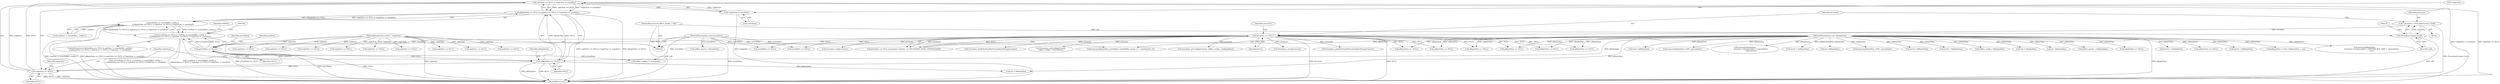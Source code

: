 digraph "0_Android_557bd7bfe6c4895faee09e46fc9b5304a956c8b7@API" {
"1000180" [label="(Call,replySize == NULL || *replySize != sizeof(int))"];
"1000181" [label="(Call,replySize == NULL)"];
"1000111" [label="(MethodParameterIn,uint32_t *replySize)"];
"1000177" [label="(Call,pReplyData == NULL)"];
"1000112" [label="(MethodParameterIn,void *pReplyData)"];
"1000168" [label="(Call,pCmdData == NULL)"];
"1000110" [label="(MethodParameterIn,void *pCmdData)"];
"1000123" [label="(Call,pContext == NULL)"];
"1000115" [label="(Call,* pContext = (VisualizerContext *)self)"];
"1000117" [label="(Call,(VisualizerContext *)self)"];
"1000107" [label="(MethodParameterIn,effect_handle_t self)"];
"1000184" [label="(Call,*replySize != sizeof(int))"];
"1000176" [label="(Call,pReplyData == NULL || replySize == NULL || *replySize != sizeof(int))"];
"1000171" [label="(Call,cmdSize != sizeof(effect_config_t)\n || pReplyData == NULL || replySize == NULL || *replySize != sizeof(int))"];
"1000167" [label="(Call,pCmdData == NULL || cmdSize != sizeof(effect_config_t)\n || pReplyData == NULL || replySize == NULL || *replySize != sizeof(int))"];
"1000223" [label="(Call,Visualizer_getConfig(pContext, (effect_config_t *)pReplyData))"];
"1000533" [label="(Call,(int32_t *)pReplyData)"];
"1000178" [label="(Identifier,pReplyData)"];
"1000167" [label="(Call,pCmdData == NULL || cmdSize != sizeof(effect_config_t)\n || pReplyData == NULL || replySize == NULL || *replySize != sizeof(int))"];
"1000125" [label="(Identifier,NULL)"];
"1000230" [label="(Call,Visualizer_reset(pContext))"];
"1000145" [label="(Call,replySize == NULL)"];
"1000271" [label="(Call,(int *)pReplyData)"];
"1000119" [label="(Identifier,self)"];
"1000236" [label="(Call,pReplyData == NULL)"];
"1000871" [label="(Call,memset(pReplyData, 0x80, captureSize))"];
"1000880" [label="(Call,pReplyData == NULL)"];
"1000341" [label="(Call,replySize == NULL)"];
"1000323" [label="(Call,pCmdData == NULL)"];
"1000186" [label="(Identifier,replySize)"];
"1000115" [label="(Call,* pContext = (VisualizerContext *)self)"];
"1000117" [label="(Call,(VisualizerContext *)self)"];
"1000896" [label="(Call,replySize == NULL)"];
"1000123" [label="(Call,pContext == NULL)"];
"1000925" [label="(Call,Visualizer_getDeltaTimeMsFromUpdatedTime(pContext))"];
"1000884" [label="(Call,replySize == NULL)"];
"1001050" [label="(Call,(int32_t*)pReplyData)"];
"1000200" [label="(Call,(effect_config_t *) pCmdData)"];
"1000211" [label="(Call,replySize == NULL)"];
"1000560" [label="(Call,(int32_t *)pReplyData)"];
"1000540" [label="(Call,(effect_param_t *)pCmdData)"];
"1000187" [label="(Call,sizeof(int))"];
"1000182" [label="(Identifier,replySize)"];
"1000225" [label="(Call,(effect_config_t *)pReplyData)"];
"1000159" [label="(Call,(int *) pReplyData)"];
"1000279" [label="(Call,pReplyData == NULL)"];
"1000314" [label="(Call,(int *)pReplyData)"];
"1000113" [label="(Block,)"];
"1000185" [label="(Call,*replySize)"];
"1000168" [label="(Call,pCmdData == NULL)"];
"1000372" [label="(Call,(effect_param_t *)pReplyData)"];
"1000498" [label="(Call,pCmdData == NULL)"];
"1000515" [label="(Call,pReplyData == NULL)"];
"1000110" [label="(MethodParameterIn,void *pCmdData)"];
"1000361" [label="(Call,memcpy(pReplyData, pCmdData, sizeof(effect_param_t) + sizeof(uint32_t)))"];
"1000166" [label="(ControlStructure,if (pCmdData == NULL || cmdSize != sizeof(effect_config_t)\n || pReplyData == NULL || replySize == NULL || *replySize != sizeof(int)))"];
"1000698" [label="(Call,pReplyData == NULL)"];
"1000192" [label="(Identifier,EINVAL)"];
"1000240" [label="(Call,replySize == NULL)"];
"1000179" [label="(Identifier,NULL)"];
"1000181" [label="(Call,replySize == NULL)"];
"1000597" [label="(Call,(int32_t *)pReplyData)"];
"1000124" [label="(Identifier,pContext)"];
"1000337" [label="(Call,pReplyData == NULL)"];
"1000162" [label="(Call,Visualizer_init(pContext))"];
"1000170" [label="(Identifier,NULL)"];
"1000702" [label="(Call,replySize == NULL)"];
"1000678" [label="(Call,(int32_t *)pReplyData)"];
"1000141" [label="(Call,pReplyData == NULL)"];
"1000841" [label="(Call,pReplyData = (char *)pReplyData + size)"];
"1000107" [label="(MethodParameterIn,effect_handle_t self)"];
"1000184" [label="(Call,*replySize != sizeof(int))"];
"1000831" [label="(Call,memcpy(pReplyData,\n                           pContext->mCaptureBuf + CAPTURE_BUF_SIZE + capturePoint,\n                           size))"];
"1000122" [label="(Call,pContext == NULL || pContext->mState == VISUALIZER_STATE_UNINITIALIZED)"];
"1000207" [label="(Call,pReplyData == NULL)"];
"1000180" [label="(Call,replySize == NULL || *replySize != sizeof(int))"];
"1000177" [label="(Call,pReplyData == NULL)"];
"1000844" [label="(Call,(char *)pReplyData)"];
"1000111" [label="(MethodParameterIn,uint32_t *replySize)"];
"1000116" [label="(Identifier,pContext)"];
"1000195" [label="(Call,(int *) pReplyData)"];
"1000723" [label="(Call,Visualizer_getDeltaTimeMsFromUpdatedTime(pContext))"];
"1000169" [label="(Identifier,pCmdData)"];
"1000176" [label="(Call,pReplyData == NULL || replySize == NULL || *replySize != sizeof(int))"];
"1000198" [label="(Call,Visualizer_setConfig(pContext,\n (effect_config_t *) pCmdData))"];
"1000519" [label="(Call,replySize == NULL)"];
"1000173" [label="(Identifier,cmdSize)"];
"1000283" [label="(Call,replySize == NULL)"];
"1000755" [label="(Call,memset(pReplyData, 0x80, captureSize))"];
"1000171" [label="(Call,cmdSize != sizeof(effect_config_t)\n || pReplyData == NULL || replySize == NULL || *replySize != sizeof(int))"];
"1000854" [label="(Call,memcpy(pReplyData,\n                       pContext->mCaptureBuf + capturePoint,\n                       captureSize))"];
"1000172" [label="(Call,cmdSize != sizeof(effect_config_t))"];
"1001120" [label="(MethodReturn,int)"];
"1000183" [label="(Identifier,NULL)"];
"1000112" [label="(MethodParameterIn,void *pReplyData)"];
"1000128" [label="(Identifier,pContext)"];
"1000180" -> "1000176"  [label="AST: "];
"1000180" -> "1000181"  [label="CFG: "];
"1000180" -> "1000184"  [label="CFG: "];
"1000181" -> "1000180"  [label="AST: "];
"1000184" -> "1000180"  [label="AST: "];
"1000176" -> "1000180"  [label="CFG: "];
"1000180" -> "1001120"  [label="DDG: *replySize != sizeof(int)"];
"1000180" -> "1001120"  [label="DDG: replySize == NULL"];
"1000180" -> "1000176"  [label="DDG: replySize == NULL"];
"1000180" -> "1000176"  [label="DDG: *replySize != sizeof(int)"];
"1000181" -> "1000180"  [label="DDG: replySize"];
"1000181" -> "1000180"  [label="DDG: NULL"];
"1000184" -> "1000180"  [label="DDG: *replySize"];
"1000181" -> "1000183"  [label="CFG: "];
"1000182" -> "1000181"  [label="AST: "];
"1000183" -> "1000181"  [label="AST: "];
"1000186" -> "1000181"  [label="CFG: "];
"1000181" -> "1001120"  [label="DDG: replySize"];
"1000181" -> "1001120"  [label="DDG: NULL"];
"1000111" -> "1000181"  [label="DDG: replySize"];
"1000177" -> "1000181"  [label="DDG: NULL"];
"1000111" -> "1000106"  [label="AST: "];
"1000111" -> "1001120"  [label="DDG: replySize"];
"1000111" -> "1000145"  [label="DDG: replySize"];
"1000111" -> "1000211"  [label="DDG: replySize"];
"1000111" -> "1000240"  [label="DDG: replySize"];
"1000111" -> "1000283"  [label="DDG: replySize"];
"1000111" -> "1000341"  [label="DDG: replySize"];
"1000111" -> "1000519"  [label="DDG: replySize"];
"1000111" -> "1000702"  [label="DDG: replySize"];
"1000111" -> "1000884"  [label="DDG: replySize"];
"1000111" -> "1000896"  [label="DDG: replySize"];
"1000177" -> "1000176"  [label="AST: "];
"1000177" -> "1000179"  [label="CFG: "];
"1000178" -> "1000177"  [label="AST: "];
"1000179" -> "1000177"  [label="AST: "];
"1000182" -> "1000177"  [label="CFG: "];
"1000176" -> "1000177"  [label="CFG: "];
"1000177" -> "1001120"  [label="DDG: pReplyData"];
"1000177" -> "1001120"  [label="DDG: NULL"];
"1000177" -> "1000176"  [label="DDG: pReplyData"];
"1000177" -> "1000176"  [label="DDG: NULL"];
"1000112" -> "1000177"  [label="DDG: pReplyData"];
"1000168" -> "1000177"  [label="DDG: NULL"];
"1000177" -> "1000195"  [label="DDG: pReplyData"];
"1000112" -> "1000106"  [label="AST: "];
"1000112" -> "1001120"  [label="DDG: pReplyData"];
"1000112" -> "1000141"  [label="DDG: pReplyData"];
"1000112" -> "1000159"  [label="DDG: pReplyData"];
"1000112" -> "1000195"  [label="DDG: pReplyData"];
"1000112" -> "1000207"  [label="DDG: pReplyData"];
"1000112" -> "1000225"  [label="DDG: pReplyData"];
"1000112" -> "1000236"  [label="DDG: pReplyData"];
"1000112" -> "1000271"  [label="DDG: pReplyData"];
"1000112" -> "1000279"  [label="DDG: pReplyData"];
"1000112" -> "1000314"  [label="DDG: pReplyData"];
"1000112" -> "1000337"  [label="DDG: pReplyData"];
"1000112" -> "1000361"  [label="DDG: pReplyData"];
"1000112" -> "1000372"  [label="DDG: pReplyData"];
"1000112" -> "1000515"  [label="DDG: pReplyData"];
"1000112" -> "1000533"  [label="DDG: pReplyData"];
"1000112" -> "1000560"  [label="DDG: pReplyData"];
"1000112" -> "1000597"  [label="DDG: pReplyData"];
"1000112" -> "1000678"  [label="DDG: pReplyData"];
"1000112" -> "1000698"  [label="DDG: pReplyData"];
"1000112" -> "1000755"  [label="DDG: pReplyData"];
"1000112" -> "1000831"  [label="DDG: pReplyData"];
"1000112" -> "1000841"  [label="DDG: pReplyData"];
"1000112" -> "1000844"  [label="DDG: pReplyData"];
"1000112" -> "1000854"  [label="DDG: pReplyData"];
"1000112" -> "1000871"  [label="DDG: pReplyData"];
"1000112" -> "1000880"  [label="DDG: pReplyData"];
"1000112" -> "1001050"  [label="DDG: pReplyData"];
"1000168" -> "1000167"  [label="AST: "];
"1000168" -> "1000170"  [label="CFG: "];
"1000169" -> "1000168"  [label="AST: "];
"1000170" -> "1000168"  [label="AST: "];
"1000173" -> "1000168"  [label="CFG: "];
"1000167" -> "1000168"  [label="CFG: "];
"1000168" -> "1001120"  [label="DDG: pCmdData"];
"1000168" -> "1001120"  [label="DDG: NULL"];
"1000168" -> "1000167"  [label="DDG: pCmdData"];
"1000168" -> "1000167"  [label="DDG: NULL"];
"1000110" -> "1000168"  [label="DDG: pCmdData"];
"1000123" -> "1000168"  [label="DDG: NULL"];
"1000168" -> "1000200"  [label="DDG: pCmdData"];
"1000110" -> "1000106"  [label="AST: "];
"1000110" -> "1001120"  [label="DDG: pCmdData"];
"1000110" -> "1000200"  [label="DDG: pCmdData"];
"1000110" -> "1000323"  [label="DDG: pCmdData"];
"1000110" -> "1000361"  [label="DDG: pCmdData"];
"1000110" -> "1000498"  [label="DDG: pCmdData"];
"1000110" -> "1000540"  [label="DDG: pCmdData"];
"1000123" -> "1000122"  [label="AST: "];
"1000123" -> "1000125"  [label="CFG: "];
"1000124" -> "1000123"  [label="AST: "];
"1000125" -> "1000123"  [label="AST: "];
"1000128" -> "1000123"  [label="CFG: "];
"1000122" -> "1000123"  [label="CFG: "];
"1000123" -> "1001120"  [label="DDG: NULL"];
"1000123" -> "1001120"  [label="DDG: pContext"];
"1000123" -> "1000122"  [label="DDG: pContext"];
"1000123" -> "1000122"  [label="DDG: NULL"];
"1000115" -> "1000123"  [label="DDG: pContext"];
"1000123" -> "1000141"  [label="DDG: NULL"];
"1000123" -> "1000162"  [label="DDG: pContext"];
"1000123" -> "1000198"  [label="DDG: pContext"];
"1000123" -> "1000207"  [label="DDG: NULL"];
"1000123" -> "1000223"  [label="DDG: pContext"];
"1000123" -> "1000230"  [label="DDG: pContext"];
"1000123" -> "1000236"  [label="DDG: NULL"];
"1000123" -> "1000279"  [label="DDG: NULL"];
"1000123" -> "1000323"  [label="DDG: NULL"];
"1000123" -> "1000498"  [label="DDG: NULL"];
"1000123" -> "1000698"  [label="DDG: NULL"];
"1000123" -> "1000723"  [label="DDG: pContext"];
"1000123" -> "1000880"  [label="DDG: NULL"];
"1000123" -> "1000925"  [label="DDG: pContext"];
"1000115" -> "1000113"  [label="AST: "];
"1000115" -> "1000117"  [label="CFG: "];
"1000116" -> "1000115"  [label="AST: "];
"1000117" -> "1000115"  [label="AST: "];
"1000124" -> "1000115"  [label="CFG: "];
"1000115" -> "1001120"  [label="DDG: (VisualizerContext *)self"];
"1000117" -> "1000115"  [label="DDG: self"];
"1000117" -> "1000119"  [label="CFG: "];
"1000118" -> "1000117"  [label="AST: "];
"1000119" -> "1000117"  [label="AST: "];
"1000117" -> "1001120"  [label="DDG: self"];
"1000107" -> "1000117"  [label="DDG: self"];
"1000107" -> "1000106"  [label="AST: "];
"1000107" -> "1001120"  [label="DDG: self"];
"1000184" -> "1000187"  [label="CFG: "];
"1000185" -> "1000184"  [label="AST: "];
"1000187" -> "1000184"  [label="AST: "];
"1000184" -> "1001120"  [label="DDG: *replySize"];
"1000176" -> "1000171"  [label="AST: "];
"1000171" -> "1000176"  [label="CFG: "];
"1000176" -> "1001120"  [label="DDG: replySize == NULL || *replySize != sizeof(int)"];
"1000176" -> "1001120"  [label="DDG: pReplyData == NULL"];
"1000176" -> "1000171"  [label="DDG: pReplyData == NULL"];
"1000176" -> "1000171"  [label="DDG: replySize == NULL || *replySize != sizeof(int)"];
"1000171" -> "1000167"  [label="AST: "];
"1000171" -> "1000172"  [label="CFG: "];
"1000172" -> "1000171"  [label="AST: "];
"1000167" -> "1000171"  [label="CFG: "];
"1000171" -> "1001120"  [label="DDG: cmdSize != sizeof(effect_config_t)"];
"1000171" -> "1001120"  [label="DDG: pReplyData == NULL || replySize == NULL || *replySize != sizeof(int)"];
"1000171" -> "1000167"  [label="DDG: cmdSize != sizeof(effect_config_t)"];
"1000171" -> "1000167"  [label="DDG: pReplyData == NULL || replySize == NULL || *replySize != sizeof(int)"];
"1000172" -> "1000171"  [label="DDG: cmdSize"];
"1000167" -> "1000166"  [label="AST: "];
"1000192" -> "1000167"  [label="CFG: "];
"1000196" -> "1000167"  [label="CFG: "];
"1000167" -> "1001120"  [label="DDG: pCmdData == NULL"];
"1000167" -> "1001120"  [label="DDG: pCmdData == NULL || cmdSize != sizeof(effect_config_t)\n || pReplyData == NULL || replySize == NULL || *replySize != sizeof(int)"];
"1000167" -> "1001120"  [label="DDG: cmdSize != sizeof(effect_config_t)\n || pReplyData == NULL || replySize == NULL || *replySize != sizeof(int)"];
}
